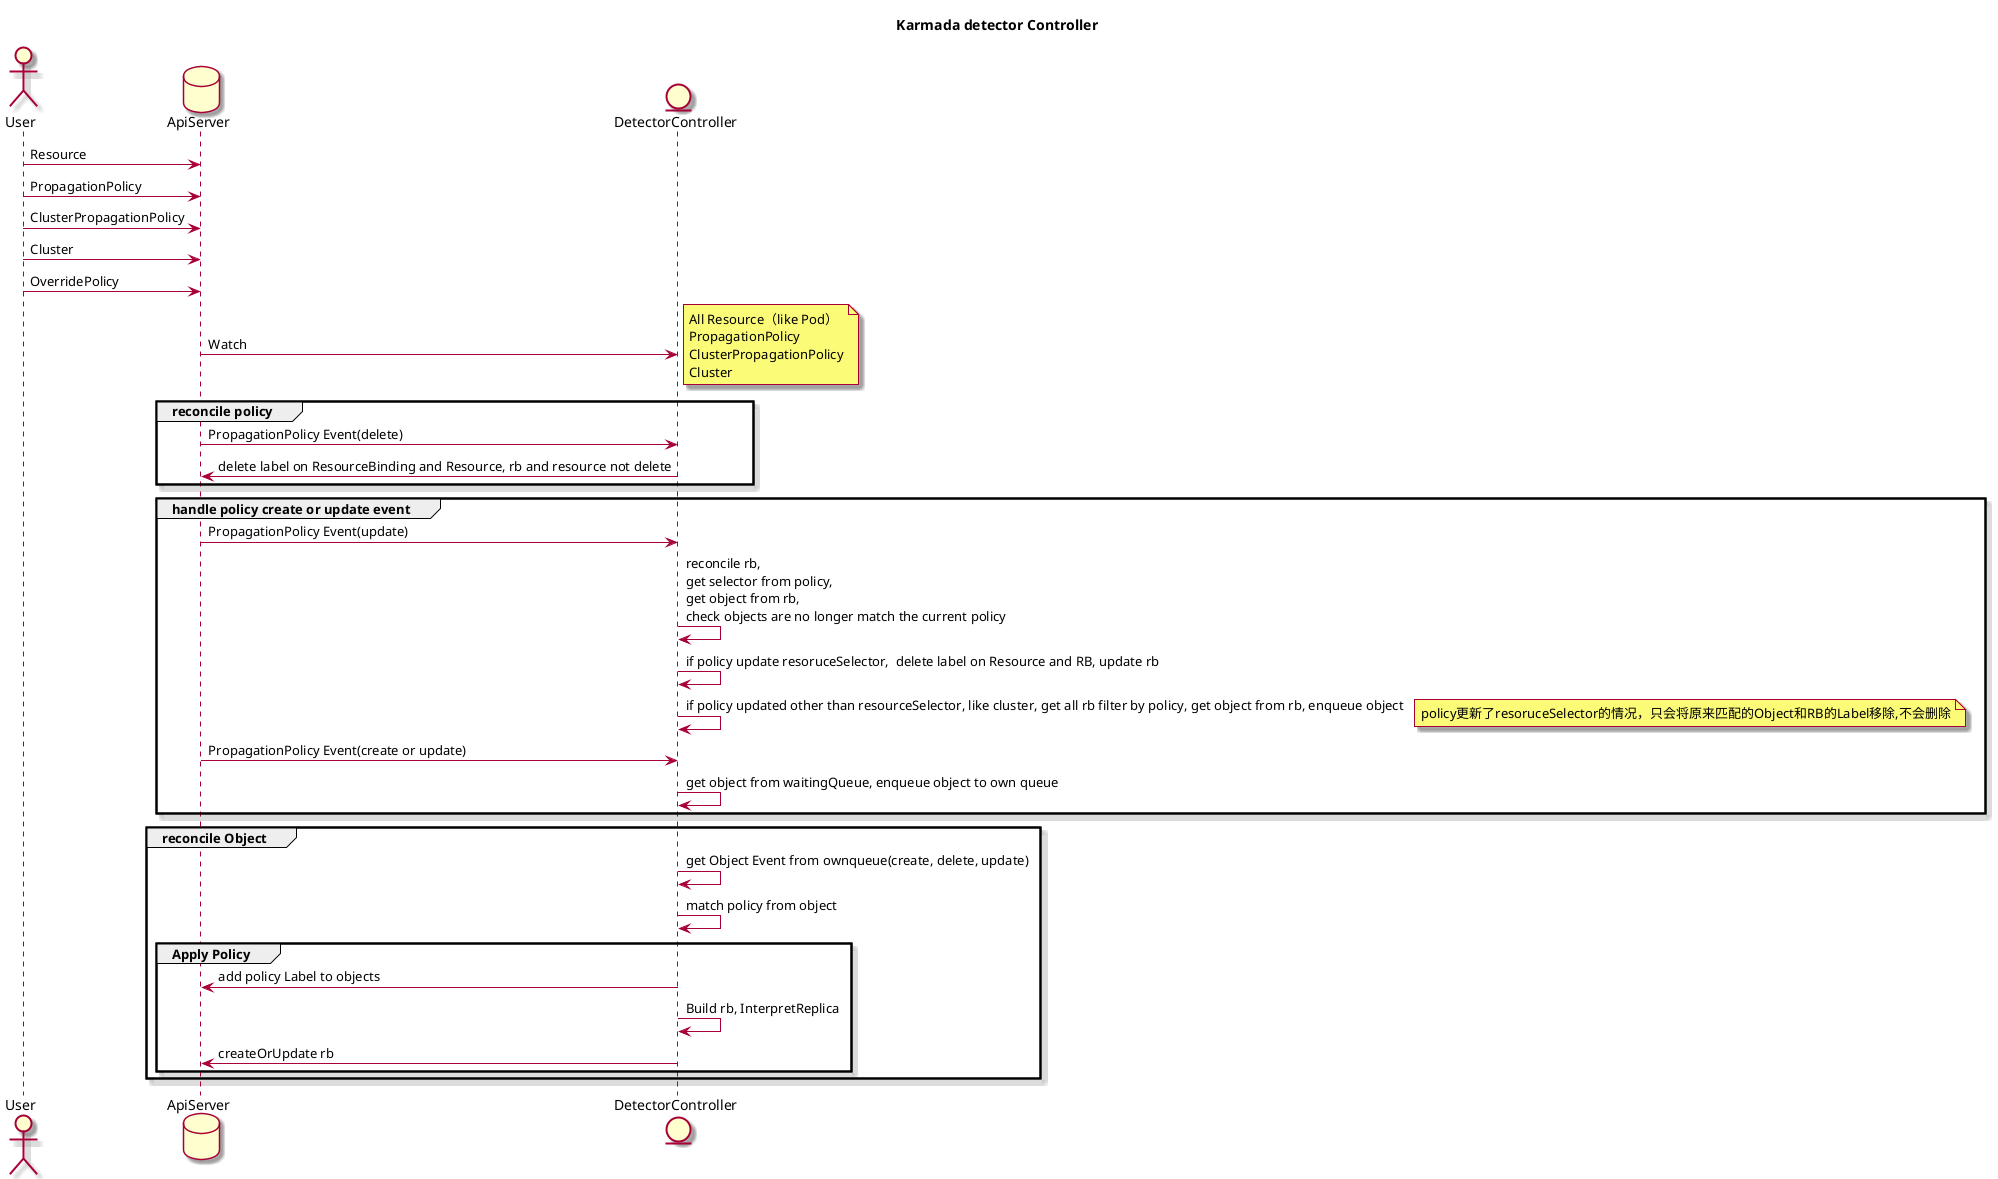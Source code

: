 @startuml

skin rose

title "Karmada detector Controller"



actor User
database "ApiServer" as ApiServer
entity "DetectorController" as dc



User -> ApiServer : Resource
User -> ApiServer : PropagationPolicy
User -> ApiServer : ClusterPropagationPolicy
User -> ApiServer : Cluster
User -> ApiServer : OverridePolicy
ApiServer -> dc : Watch

note right
All Resource（like Pod）
PropagationPolicy
ClusterPropagationPolicy
Cluster
end note

group reconcile policy
    ApiServer -> dc: PropagationPolicy Event(delete)
    dc -> ApiServer: delete label on ResourceBinding and Resource, rb and resource not delete
end

group handle policy create or update event
    ApiServer -> dc: PropagationPolicy Event(update)
    dc -> dc: reconcile rb, \nget selector from policy, \nget object from rb,\ncheck objects are no longer match the current policy
    dc -> dc: if policy update resoruceSelector,  delete label on Resource and RB, update rb 
    dc -> dc: if policy updated other than resourceSelector, like cluster, get all rb filter by policy, get object from rb, enqueue object

    note right
        policy更新了resoruceSelector的情况，只会将原来匹配的Object和RB的Label移除,不会删除
    end note
    ApiServer -> dc: PropagationPolicy Event(create or update)
    dc -> dc: get object from waitingQueue, enqueue object to own queue
end
group reconcile Object
    dc -> dc: get Object Event from ownqueue(create, delete, update)
    dc -> dc: match policy from object 

    group Apply Policy
        dc -> ApiServer: add policy Label to objects 
        dc -> dc : Build rb, InterpretReplica
        dc -> ApiServer: createOrUpdate rb
    end 
end


@enduml

